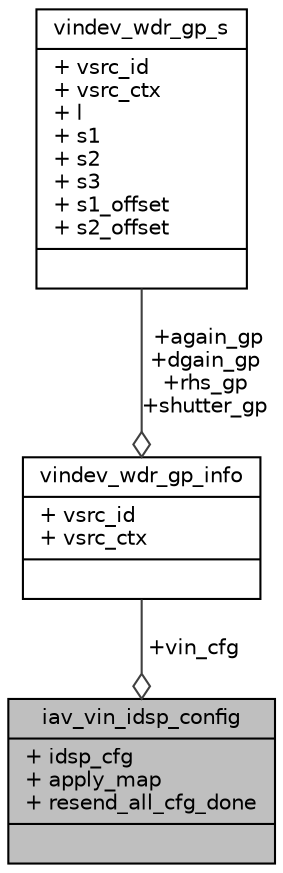 digraph "iav_vin_idsp_config"
{
 // INTERACTIVE_SVG=YES
 // LATEX_PDF_SIZE
  bgcolor="transparent";
  edge [fontname="Helvetica",fontsize="10",labelfontname="Helvetica",labelfontsize="10"];
  node [fontname="Helvetica",fontsize="10",shape=record];
  Node1 [label="{iav_vin_idsp_config\n|+ idsp_cfg\l+ apply_map\l+ resend_all_cfg_done\l|}",height=0.2,width=0.4,color="black", fillcolor="grey75", style="filled", fontcolor="black",tooltip=" "];
  Node2 -> Node1 [color="grey25",fontsize="10",style="solid",label=" +vin_cfg" ,arrowhead="odiamond",fontname="Helvetica"];
  Node2 [label="{vindev_wdr_gp_info\n|+ vsrc_id\l+ vsrc_ctx\l|}",height=0.2,width=0.4,color="black",URL="$d8/d6f/structvindev__wdr__gp__info.html",tooltip=" "];
  Node3 -> Node2 [color="grey25",fontsize="10",style="solid",label=" +again_gp\n+dgain_gp\n+rhs_gp\n+shutter_gp" ,arrowhead="odiamond",fontname="Helvetica"];
  Node3 [label="{vindev_wdr_gp_s\n|+ vsrc_id\l+ vsrc_ctx\l+ l\l+ s1\l+ s2\l+ s3\l+ s1_offset\l+ s2_offset\l|}",height=0.2,width=0.4,color="black",URL="$df/d81/structvindev__wdr__gp__s.html",tooltip=" "];
}
